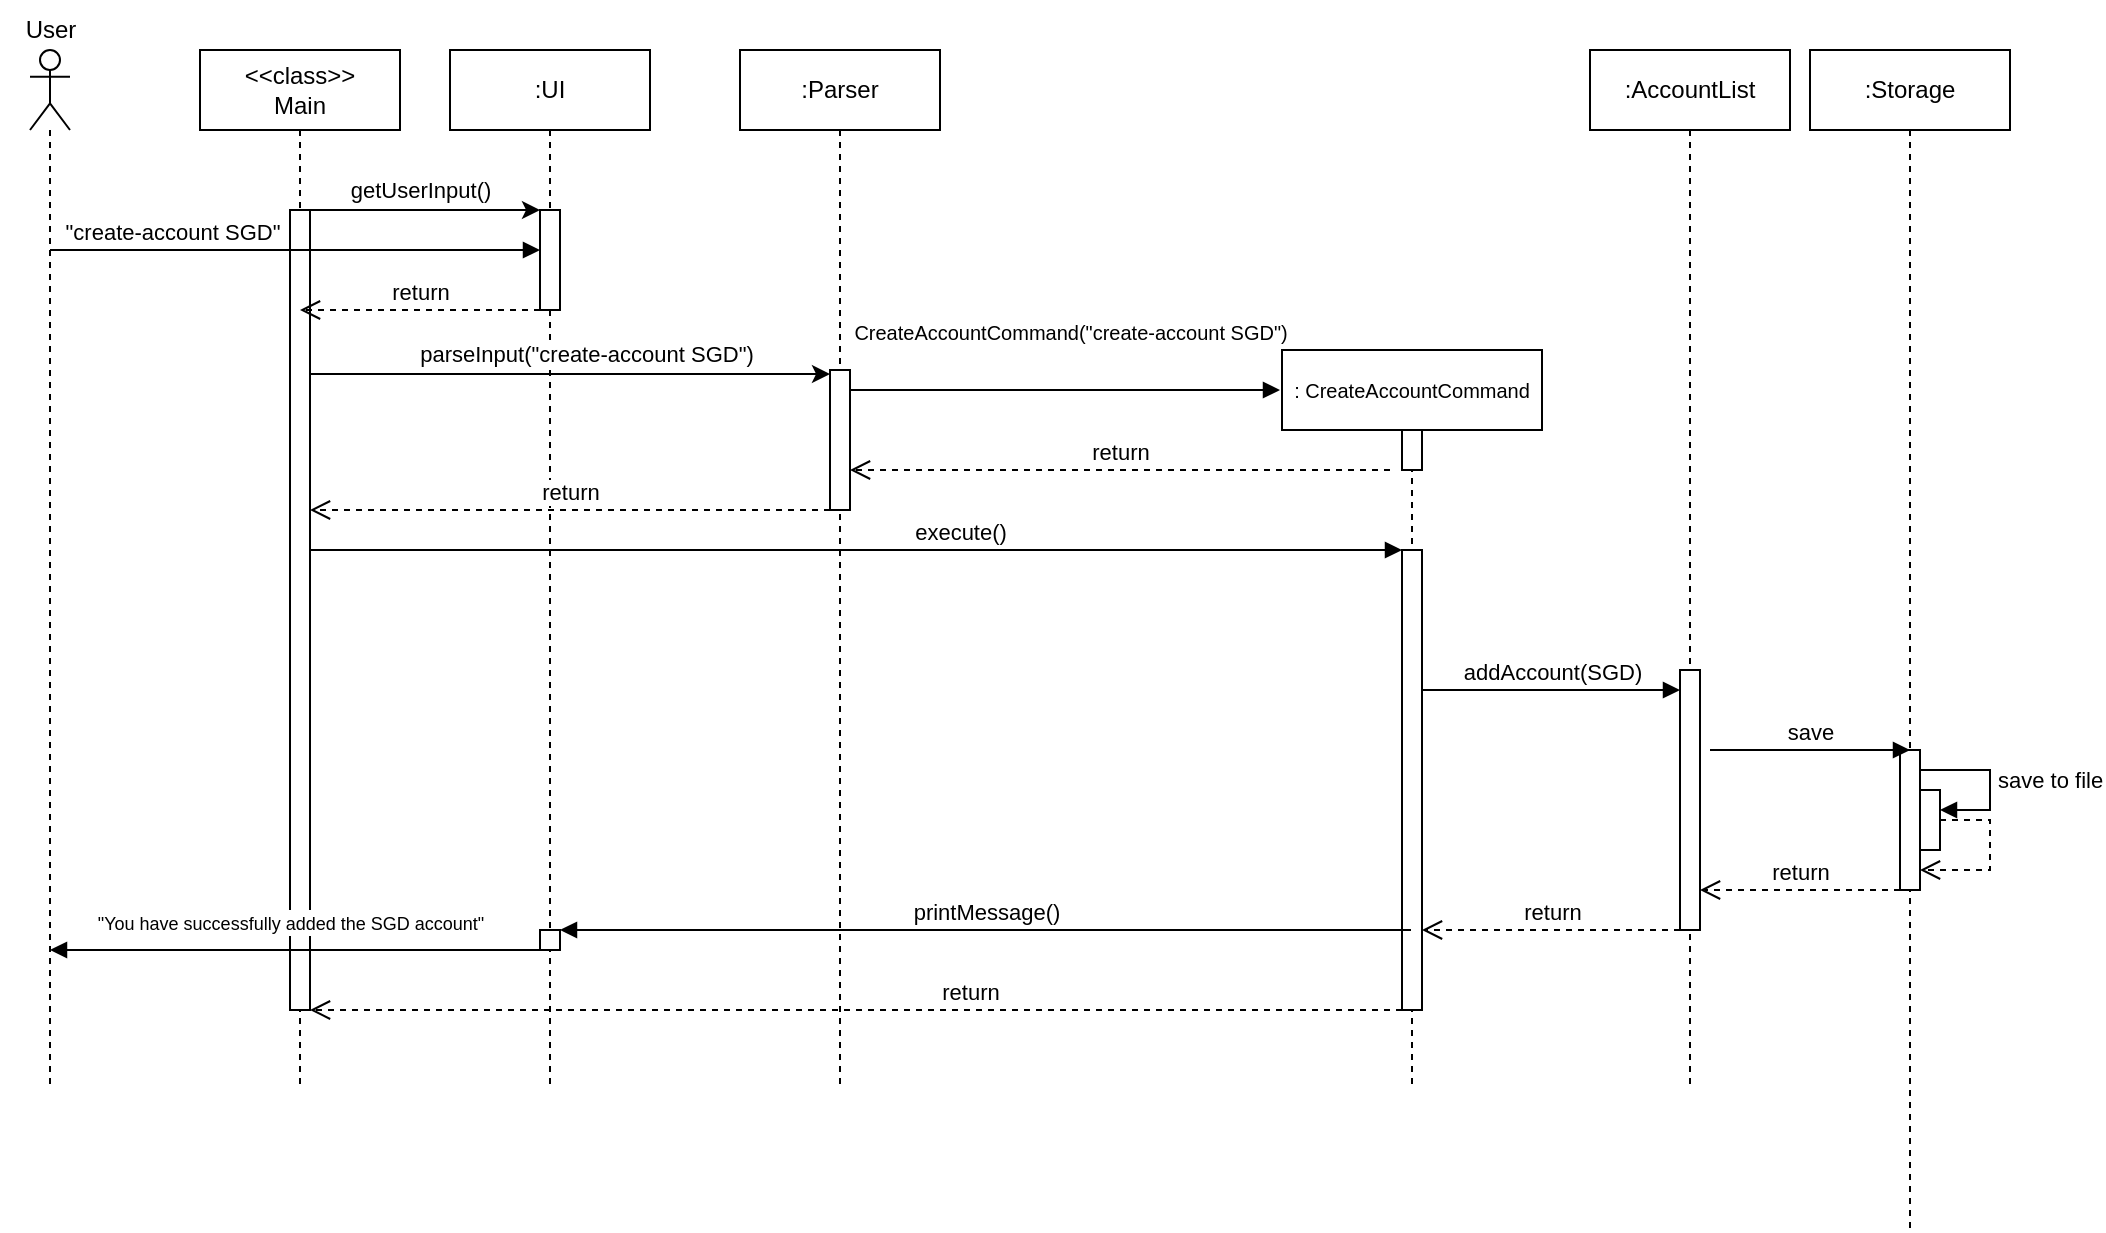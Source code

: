 <mxfile version="21.0.8" type="device"><diagram name="Page-1" id="2YBvvXClWsGukQMizWep"><mxGraphModel dx="1741" dy="980" grid="1" gridSize="10" guides="1" tooltips="1" connect="1" arrows="1" fold="1" page="1" pageScale="1" pageWidth="850" pageHeight="1100" math="0" shadow="0"><root><mxCell id="0"/><mxCell id="1" parent="0"/><mxCell id="aM9ryv3xv72pqoxQDRHE-1" value=":UI" style="shape=umlLifeline;perimeter=lifelinePerimeter;whiteSpace=wrap;html=1;container=0;dropTarget=0;collapsible=0;recursiveResize=0;outlineConnect=0;portConstraint=eastwest;newEdgeStyle={&quot;edgeStyle&quot;:&quot;elbowEdgeStyle&quot;,&quot;elbow&quot;:&quot;vertical&quot;,&quot;curved&quot;:0,&quot;rounded&quot;:0};" parent="1" vertex="1"><mxGeometry x="230" y="40" width="100" height="520" as="geometry"/></mxCell><mxCell id="aM9ryv3xv72pqoxQDRHE-2" value="" style="html=1;points=[];perimeter=orthogonalPerimeter;outlineConnect=0;targetShapes=umlLifeline;portConstraint=eastwest;newEdgeStyle={&quot;edgeStyle&quot;:&quot;elbowEdgeStyle&quot;,&quot;elbow&quot;:&quot;vertical&quot;,&quot;curved&quot;:0,&quot;rounded&quot;:0};" parent="aM9ryv3xv72pqoxQDRHE-1" vertex="1"><mxGeometry x="45" y="80" width="10" height="50" as="geometry"/></mxCell><mxCell id="hMPF1phHnx8YN94nT98c-94" value="" style="html=1;points=[];perimeter=orthogonalPerimeter;outlineConnect=0;targetShapes=umlLifeline;portConstraint=eastwest;newEdgeStyle={&quot;edgeStyle&quot;:&quot;elbowEdgeStyle&quot;,&quot;elbow&quot;:&quot;vertical&quot;,&quot;curved&quot;:0,&quot;rounded&quot;:0};" vertex="1" parent="aM9ryv3xv72pqoxQDRHE-1"><mxGeometry x="45" y="440" width="10" height="10" as="geometry"/></mxCell><mxCell id="aM9ryv3xv72pqoxQDRHE-5" value=":Parser" style="shape=umlLifeline;perimeter=lifelinePerimeter;whiteSpace=wrap;html=1;container=0;dropTarget=0;collapsible=0;recursiveResize=0;outlineConnect=0;portConstraint=eastwest;newEdgeStyle={&quot;edgeStyle&quot;:&quot;elbowEdgeStyle&quot;,&quot;elbow&quot;:&quot;vertical&quot;,&quot;curved&quot;:0,&quot;rounded&quot;:0};" parent="1" vertex="1"><mxGeometry x="375" y="40" width="100" height="520" as="geometry"/></mxCell><mxCell id="aM9ryv3xv72pqoxQDRHE-6" value="" style="html=1;points=[];perimeter=orthogonalPerimeter;outlineConnect=0;targetShapes=umlLifeline;portConstraint=eastwest;newEdgeStyle={&quot;edgeStyle&quot;:&quot;elbowEdgeStyle&quot;,&quot;elbow&quot;:&quot;vertical&quot;,&quot;curved&quot;:0,&quot;rounded&quot;:0};" parent="aM9ryv3xv72pqoxQDRHE-5" vertex="1"><mxGeometry x="45" y="160" width="10" height="70" as="geometry"/></mxCell><mxCell id="aM9ryv3xv72pqoxQDRHE-8" value="return" style="html=1;verticalAlign=bottom;endArrow=open;dashed=1;endSize=8;edgeStyle=elbowEdgeStyle;elbow=vertical;curved=0;rounded=0;" parent="1" source="aM9ryv3xv72pqoxQDRHE-6" target="hMPF1phHnx8YN94nT98c-72" edge="1"><mxGeometry relative="1" as="geometry"><mxPoint x="280" y="140" as="targetPoint"/><Array as="points"><mxPoint x="415" y="270"/><mxPoint x="345" y="240"/><mxPoint x="415" y="210"/><mxPoint x="380" y="280"/></Array></mxGeometry></mxCell><mxCell id="hMPF1phHnx8YN94nT98c-1" value="parseInput(&quot;create-account SGD&quot;)" style="endArrow=classic;html=1;rounded=0;" edge="1" parent="1" target="aM9ryv3xv72pqoxQDRHE-6"><mxGeometry x="0.059" y="10" width="50" height="50" relative="1" as="geometry"><mxPoint x="160" y="202" as="sourcePoint"/><mxPoint x="455" y="202" as="targetPoint"/><Array as="points"><mxPoint x="405" y="202"/></Array><mxPoint as="offset"/></mxGeometry></mxCell><mxCell id="hMPF1phHnx8YN94nT98c-4" value="&lt;font style=&quot;font-size: 10px;&quot;&gt;:&amp;nbsp;CreateAccountCommand&lt;/font&gt;" style="shape=umlLifeline;perimeter=lifelinePerimeter;whiteSpace=wrap;html=1;container=1;dropTarget=0;collapsible=0;recursiveResize=0;outlineConnect=0;portConstraint=eastwest;newEdgeStyle={&quot;edgeStyle&quot;:&quot;elbowEdgeStyle&quot;,&quot;elbow&quot;:&quot;vertical&quot;,&quot;curved&quot;:0,&quot;rounded&quot;:0};" vertex="1" parent="1"><mxGeometry x="646" y="190" width="130" height="370" as="geometry"/></mxCell><mxCell id="hMPF1phHnx8YN94nT98c-6" value="" style="html=1;points=[];perimeter=orthogonalPerimeter;outlineConnect=0;targetShapes=umlLifeline;portConstraint=eastwest;newEdgeStyle={&quot;edgeStyle&quot;:&quot;elbowEdgeStyle&quot;,&quot;elbow&quot;:&quot;vertical&quot;,&quot;curved&quot;:0,&quot;rounded&quot;:0};" vertex="1" parent="hMPF1phHnx8YN94nT98c-4"><mxGeometry x="60" y="40" width="10" height="20" as="geometry"/></mxCell><mxCell id="hMPF1phHnx8YN94nT98c-78" value="" style="html=1;points=[];perimeter=orthogonalPerimeter;outlineConnect=0;targetShapes=umlLifeline;portConstraint=eastwest;newEdgeStyle={&quot;edgeStyle&quot;:&quot;elbowEdgeStyle&quot;,&quot;elbow&quot;:&quot;vertical&quot;,&quot;curved&quot;:0,&quot;rounded&quot;:0};" vertex="1" parent="hMPF1phHnx8YN94nT98c-4"><mxGeometry x="60" y="100" width="10" height="230" as="geometry"/></mxCell><mxCell id="hMPF1phHnx8YN94nT98c-5" value="&lt;font style=&quot;font-size: 10px;&quot;&gt;CreateAccountCommand(&quot;create-account SGD&quot;)&lt;/font&gt;" style="html=1;verticalAlign=bottom;endArrow=block;edgeStyle=elbowEdgeStyle;elbow=vertical;curved=0;rounded=0;" edge="1" parent="1" source="aM9ryv3xv72pqoxQDRHE-6"><mxGeometry x="0.023" y="20" width="80" relative="1" as="geometry"><mxPoint x="445" y="360" as="sourcePoint"/><mxPoint x="645" y="210" as="targetPoint"/><mxPoint as="offset"/></mxGeometry></mxCell><mxCell id="hMPF1phHnx8YN94nT98c-7" value="return" style="html=1;verticalAlign=bottom;endArrow=open;dashed=1;endSize=8;edgeStyle=elbowEdgeStyle;elbow=vertical;curved=0;rounded=0;" edge="1" parent="1" target="aM9ryv3xv72pqoxQDRHE-6"><mxGeometry x="0.004" relative="1" as="geometry"><mxPoint x="700" y="250" as="sourcePoint"/><mxPoint x="465" y="250" as="targetPoint"/><mxPoint as="offset"/></mxGeometry></mxCell><mxCell id="hMPF1phHnx8YN94nT98c-69" value="&amp;lt;&amp;lt;class&amp;gt;&amp;gt;&lt;br&gt;Main" style="shape=umlLifeline;perimeter=lifelinePerimeter;whiteSpace=wrap;html=1;container=1;dropTarget=0;collapsible=0;recursiveResize=0;outlineConnect=0;portConstraint=eastwest;newEdgeStyle={&quot;edgeStyle&quot;:&quot;elbowEdgeStyle&quot;,&quot;elbow&quot;:&quot;vertical&quot;,&quot;curved&quot;:0,&quot;rounded&quot;:0};" vertex="1" parent="1"><mxGeometry x="105" y="40" width="100" height="520" as="geometry"/></mxCell><mxCell id="hMPF1phHnx8YN94nT98c-72" value="" style="html=1;points=[];perimeter=orthogonalPerimeter;outlineConnect=0;targetShapes=umlLifeline;portConstraint=eastwest;newEdgeStyle={&quot;edgeStyle&quot;:&quot;elbowEdgeStyle&quot;,&quot;elbow&quot;:&quot;vertical&quot;,&quot;curved&quot;:0,&quot;rounded&quot;:0};" vertex="1" parent="hMPF1phHnx8YN94nT98c-69"><mxGeometry x="45" y="80" width="10" height="400" as="geometry"/></mxCell><mxCell id="hMPF1phHnx8YN94nT98c-71" value="" style="shape=umlLifeline;perimeter=lifelinePerimeter;whiteSpace=wrap;html=1;container=1;dropTarget=0;collapsible=0;recursiveResize=0;outlineConnect=0;portConstraint=eastwest;newEdgeStyle={&quot;edgeStyle&quot;:&quot;elbowEdgeStyle&quot;,&quot;elbow&quot;:&quot;vertical&quot;,&quot;curved&quot;:0,&quot;rounded&quot;:0};participant=umlActor;" vertex="1" parent="1"><mxGeometry x="20" y="40" width="20" height="520" as="geometry"/></mxCell><mxCell id="aM9ryv3xv72pqoxQDRHE-3" value="&quot;create-account SGD&quot;" style="html=1;verticalAlign=bottom;startArrow=none;endArrow=block;startSize=8;edgeStyle=elbowEdgeStyle;elbow=vertical;curved=0;rounded=0;startFill=0;" parent="1" target="aM9ryv3xv72pqoxQDRHE-2" edge="1" source="hMPF1phHnx8YN94nT98c-71"><mxGeometry x="-0.507" relative="1" as="geometry"><mxPoint x="130" y="110" as="sourcePoint"/><Array as="points"><mxPoint x="200" y="140"/><mxPoint x="180" y="160"/></Array><mxPoint as="offset"/></mxGeometry></mxCell><mxCell id="hMPF1phHnx8YN94nT98c-73" value="getUserInput()" style="edgeStyle=elbowEdgeStyle;rounded=0;orthogonalLoop=1;jettySize=auto;html=1;elbow=vertical;curved=0;" edge="1" parent="1" source="hMPF1phHnx8YN94nT98c-72" target="aM9ryv3xv72pqoxQDRHE-2"><mxGeometry x="-0.043" y="10" relative="1" as="geometry"><Array as="points"><mxPoint x="245" y="120"/></Array><mxPoint as="offset"/></mxGeometry></mxCell><mxCell id="hMPF1phHnx8YN94nT98c-76" value="return" style="html=1;verticalAlign=bottom;endArrow=open;dashed=1;endSize=8;edgeStyle=elbowEdgeStyle;elbow=vertical;curved=0;rounded=0;" edge="1" parent="1" source="aM9ryv3xv72pqoxQDRHE-2" target="hMPF1phHnx8YN94nT98c-69"><mxGeometry relative="1" as="geometry"><mxPoint x="595" y="290" as="sourcePoint"/><mxPoint x="515" y="290" as="targetPoint"/><Array as="points"><mxPoint x="265" y="170"/></Array></mxGeometry></mxCell><mxCell id="hMPF1phHnx8YN94nT98c-77" value="execute()" style="html=1;verticalAlign=bottom;endArrow=block;edgeStyle=elbowEdgeStyle;elbow=vertical;curved=0;rounded=0;" edge="1" parent="1" source="hMPF1phHnx8YN94nT98c-72" target="hMPF1phHnx8YN94nT98c-78"><mxGeometry x="0.189" width="80" relative="1" as="geometry"><mxPoint x="515" y="290" as="sourcePoint"/><mxPoint x="595" y="290" as="targetPoint"/><Array as="points"><mxPoint x="675" y="290"/></Array><mxPoint as="offset"/></mxGeometry></mxCell><mxCell id="hMPF1phHnx8YN94nT98c-79" value=":AccountList" style="shape=umlLifeline;perimeter=lifelinePerimeter;whiteSpace=wrap;html=1;container=1;dropTarget=0;collapsible=0;recursiveResize=0;outlineConnect=0;portConstraint=eastwest;newEdgeStyle={&quot;edgeStyle&quot;:&quot;elbowEdgeStyle&quot;,&quot;elbow&quot;:&quot;vertical&quot;,&quot;curved&quot;:0,&quot;rounded&quot;:0};" vertex="1" parent="1"><mxGeometry x="800" y="40" width="100" height="520" as="geometry"/></mxCell><mxCell id="hMPF1phHnx8YN94nT98c-81" value="" style="html=1;points=[];perimeter=orthogonalPerimeter;outlineConnect=0;targetShapes=umlLifeline;portConstraint=eastwest;newEdgeStyle={&quot;edgeStyle&quot;:&quot;elbowEdgeStyle&quot;,&quot;elbow&quot;:&quot;vertical&quot;,&quot;curved&quot;:0,&quot;rounded&quot;:0};" vertex="1" parent="hMPF1phHnx8YN94nT98c-79"><mxGeometry x="45" y="310" width="10" height="130" as="geometry"/></mxCell><mxCell id="hMPF1phHnx8YN94nT98c-80" value="addAccount(SGD)" style="html=1;verticalAlign=bottom;endArrow=block;edgeStyle=elbowEdgeStyle;elbow=vertical;curved=0;rounded=0;" edge="1" parent="1" source="hMPF1phHnx8YN94nT98c-78" target="hMPF1phHnx8YN94nT98c-81"><mxGeometry width="80" relative="1" as="geometry"><mxPoint x="510" y="380" as="sourcePoint"/><mxPoint x="590" y="380" as="targetPoint"/><Array as="points"><mxPoint x="760" y="360"/></Array></mxGeometry></mxCell><mxCell id="hMPF1phHnx8YN94nT98c-82" value=":Storage" style="shape=umlLifeline;perimeter=lifelinePerimeter;whiteSpace=wrap;html=1;container=1;dropTarget=0;collapsible=0;recursiveResize=0;outlineConnect=0;portConstraint=eastwest;newEdgeStyle={&quot;edgeStyle&quot;:&quot;elbowEdgeStyle&quot;,&quot;elbow&quot;:&quot;vertical&quot;,&quot;curved&quot;:0,&quot;rounded&quot;:0};" vertex="1" parent="1"><mxGeometry x="910" y="40" width="100" height="590" as="geometry"/></mxCell><mxCell id="hMPF1phHnx8YN94nT98c-83" value="" style="html=1;points=[];perimeter=orthogonalPerimeter;outlineConnect=0;targetShapes=umlLifeline;portConstraint=eastwest;newEdgeStyle={&quot;edgeStyle&quot;:&quot;elbowEdgeStyle&quot;,&quot;elbow&quot;:&quot;vertical&quot;,&quot;curved&quot;:0,&quot;rounded&quot;:0};" vertex="1" parent="hMPF1phHnx8YN94nT98c-82"><mxGeometry x="45" y="350" width="10" height="70" as="geometry"/></mxCell><mxCell id="hMPF1phHnx8YN94nT98c-87" value="" style="html=1;points=[];perimeter=orthogonalPerimeter;outlineConnect=0;targetShapes=umlLifeline;portConstraint=eastwest;newEdgeStyle={&quot;edgeStyle&quot;:&quot;elbowEdgeStyle&quot;,&quot;elbow&quot;:&quot;vertical&quot;,&quot;curved&quot;:0,&quot;rounded&quot;:0};" vertex="1" parent="hMPF1phHnx8YN94nT98c-82"><mxGeometry x="55" y="370" width="10" height="30" as="geometry"/></mxCell><mxCell id="hMPF1phHnx8YN94nT98c-88" value="save to file" style="html=1;align=left;spacingLeft=2;endArrow=block;rounded=0;edgeStyle=orthogonalEdgeStyle;curved=0;rounded=0;" edge="1" target="hMPF1phHnx8YN94nT98c-87" parent="hMPF1phHnx8YN94nT98c-82" source="hMPF1phHnx8YN94nT98c-83"><mxGeometry relative="1" as="geometry"><mxPoint x="60" y="340" as="sourcePoint"/><Array as="points"><mxPoint x="90" y="360"/><mxPoint x="90" y="380"/></Array></mxGeometry></mxCell><mxCell id="hMPF1phHnx8YN94nT98c-89" value="" style="html=1;verticalAlign=bottom;endArrow=open;dashed=1;endSize=8;edgeStyle=elbowEdgeStyle;elbow=vertical;curved=0;rounded=0;" edge="1" parent="hMPF1phHnx8YN94nT98c-82" source="hMPF1phHnx8YN94nT98c-87" target="hMPF1phHnx8YN94nT98c-83"><mxGeometry x="0.333" y="22" relative="1" as="geometry"><mxPoint x="-320" y="340" as="sourcePoint"/><mxPoint x="140" y="410" as="targetPoint"/><Array as="points"><mxPoint x="90" y="410"/></Array><mxPoint x="20" y="-12" as="offset"/></mxGeometry></mxCell><mxCell id="hMPF1phHnx8YN94nT98c-85" value="save" style="html=1;verticalAlign=bottom;endArrow=block;edgeStyle=elbowEdgeStyle;elbow=horizontal;curved=0;rounded=0;" edge="1" parent="1"><mxGeometry width="80" relative="1" as="geometry"><mxPoint x="860" y="390" as="sourcePoint"/><mxPoint x="960" y="390" as="targetPoint"/><mxPoint as="offset"/></mxGeometry></mxCell><mxCell id="hMPF1phHnx8YN94nT98c-91" value="return" style="html=1;verticalAlign=bottom;endArrow=open;dashed=1;endSize=8;edgeStyle=elbowEdgeStyle;elbow=vertical;curved=0;rounded=0;" edge="1" parent="1" source="hMPF1phHnx8YN94nT98c-83" target="hMPF1phHnx8YN94nT98c-81"><mxGeometry relative="1" as="geometry"><mxPoint x="750" y="310" as="sourcePoint"/><mxPoint x="670" y="310" as="targetPoint"/><Array as="points"><mxPoint x="920" y="460"/></Array></mxGeometry></mxCell><mxCell id="hMPF1phHnx8YN94nT98c-92" value="return" style="html=1;verticalAlign=bottom;endArrow=open;dashed=1;endSize=8;edgeStyle=elbowEdgeStyle;elbow=vertical;curved=0;rounded=0;" edge="1" parent="1" source="hMPF1phHnx8YN94nT98c-81" target="hMPF1phHnx8YN94nT98c-78"><mxGeometry relative="1" as="geometry"><mxPoint x="750" y="310" as="sourcePoint"/><mxPoint x="670" y="310" as="targetPoint"/><Array as="points"><mxPoint x="781" y="480"/></Array></mxGeometry></mxCell><mxCell id="hMPF1phHnx8YN94nT98c-95" value="printMessage()" style="html=1;verticalAlign=bottom;endArrow=block;edgeStyle=elbowEdgeStyle;elbow=vertical;curved=0;rounded=0;" edge="1" parent="1" source="hMPF1phHnx8YN94nT98c-4" target="hMPF1phHnx8YN94nT98c-94"><mxGeometry width="80" relative="1" as="geometry"><mxPoint x="370" y="340" as="sourcePoint"/><mxPoint x="450" y="340" as="targetPoint"/><Array as="points"><mxPoint x="466" y="480"/></Array></mxGeometry></mxCell><mxCell id="hMPF1phHnx8YN94nT98c-96" value="&lt;font style=&quot;font-size: 9px;&quot;&gt;&quot;You have successfully added the SGD account&quot;&lt;/font&gt;" style="html=1;verticalAlign=bottom;endArrow=block;edgeStyle=elbowEdgeStyle;elbow=vertical;curved=0;rounded=0;" edge="1" parent="1" source="hMPF1phHnx8YN94nT98c-94" target="hMPF1phHnx8YN94nT98c-71"><mxGeometry x="0.019" y="-5" width="80" relative="1" as="geometry"><mxPoint x="370" y="340" as="sourcePoint"/><mxPoint x="450" y="340" as="targetPoint"/><Array as="points"><mxPoint x="220" y="490"/></Array><mxPoint as="offset"/></mxGeometry></mxCell><mxCell id="hMPF1phHnx8YN94nT98c-97" value="return" style="html=1;verticalAlign=bottom;endArrow=open;dashed=1;endSize=8;edgeStyle=elbowEdgeStyle;elbow=vertical;curved=0;rounded=0;" edge="1" parent="1" source="hMPF1phHnx8YN94nT98c-78" target="hMPF1phHnx8YN94nT98c-72"><mxGeometry x="-0.209" relative="1" as="geometry"><mxPoint x="450" y="340" as="sourcePoint"/><mxPoint x="160" y="520" as="targetPoint"/><Array as="points"><mxPoint x="460" y="520"/></Array><mxPoint as="offset"/></mxGeometry></mxCell><mxCell id="hMPF1phHnx8YN94nT98c-98" value="User" style="text;html=1;align=center;verticalAlign=middle;resizable=0;points=[];autosize=1;strokeColor=none;fillColor=none;" vertex="1" parent="1"><mxGeometry x="5" y="15" width="50" height="30" as="geometry"/></mxCell></root></mxGraphModel></diagram></mxfile>